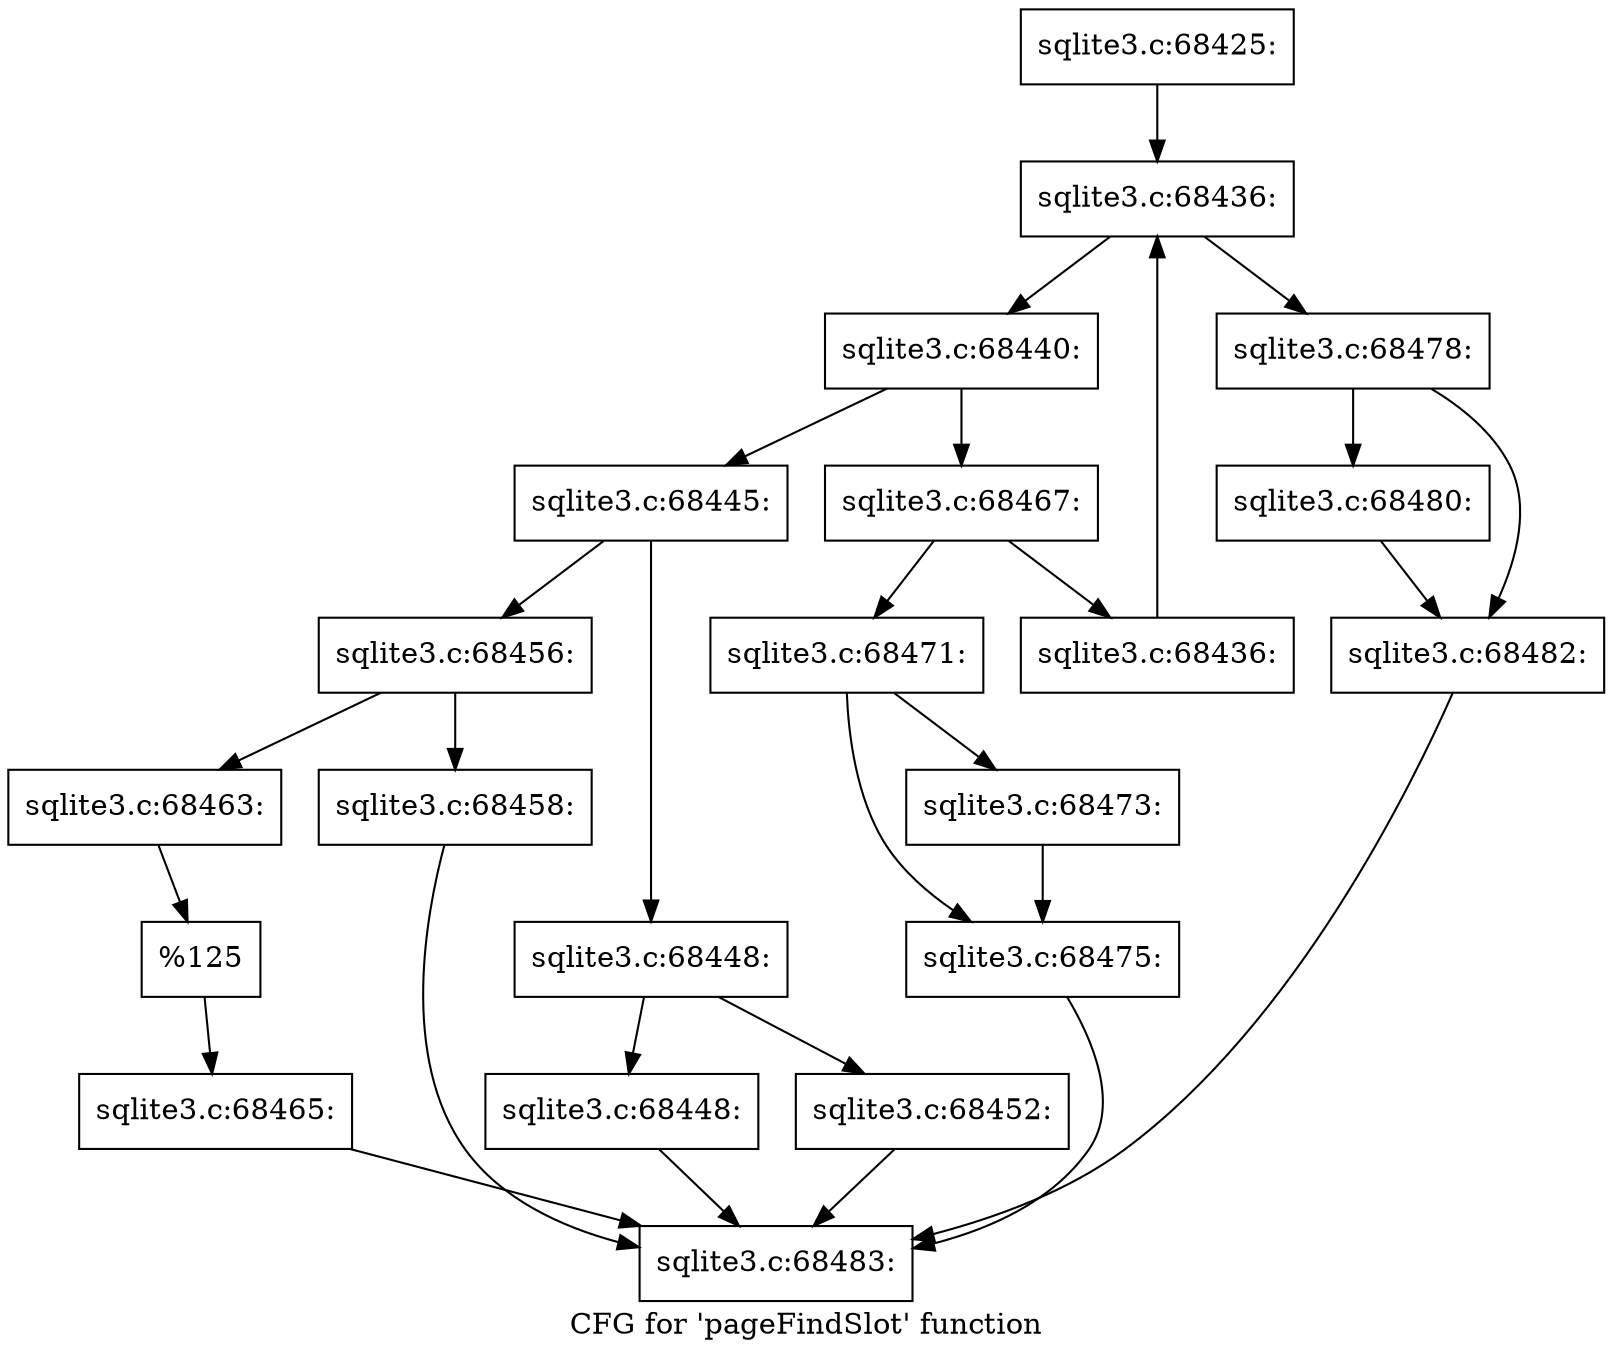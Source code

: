 digraph "CFG for 'pageFindSlot' function" {
	label="CFG for 'pageFindSlot' function";

	Node0x55c0f8159430 [shape=record,label="{sqlite3.c:68425:}"];
	Node0x55c0f8159430 -> Node0x55c0f8168300;
	Node0x55c0f8168300 [shape=record,label="{sqlite3.c:68436:}"];
	Node0x55c0f8168300 -> Node0x55c0f8168720;
	Node0x55c0f8168300 -> Node0x55c0f8168460;
	Node0x55c0f8168720 [shape=record,label="{sqlite3.c:68440:}"];
	Node0x55c0f8168720 -> Node0x55c0f8169340;
	Node0x55c0f8168720 -> Node0x55c0f8169390;
	Node0x55c0f8169340 [shape=record,label="{sqlite3.c:68445:}"];
	Node0x55c0f8169340 -> Node0x55c0f8169a20;
	Node0x55c0f8169340 -> Node0x55c0f8169ac0;
	Node0x55c0f8169a20 [shape=record,label="{sqlite3.c:68448:}"];
	Node0x55c0f8169a20 -> Node0x55c0f8169e60;
	Node0x55c0f8169a20 -> Node0x55c0f8169eb0;
	Node0x55c0f8169e60 [shape=record,label="{sqlite3.c:68448:}"];
	Node0x55c0f8169e60 -> Node0x55c0f81595b0;
	Node0x55c0f8169eb0 [shape=record,label="{sqlite3.c:68452:}"];
	Node0x55c0f8169eb0 -> Node0x55c0f81595b0;
	Node0x55c0f8169ac0 [shape=record,label="{sqlite3.c:68456:}"];
	Node0x55c0f8169ac0 -> Node0x55c0f816b820;
	Node0x55c0f8169ac0 -> Node0x55c0f816b8c0;
	Node0x55c0f816b820 [shape=record,label="{sqlite3.c:68458:}"];
	Node0x55c0f816b820 -> Node0x55c0f81595b0;
	Node0x55c0f816b8c0 [shape=record,label="{sqlite3.c:68463:}"];
	Node0x55c0f816b8c0 -> Node0x55c0f816b870;
	Node0x55c0f816b870 [shape=record,label="{%125}"];
	Node0x55c0f816b870 -> Node0x55c0f8169a70;
	Node0x55c0f8169a70 [shape=record,label="{sqlite3.c:68465:}"];
	Node0x55c0f8169a70 -> Node0x55c0f81595b0;
	Node0x55c0f8169390 [shape=record,label="{sqlite3.c:68467:}"];
	Node0x55c0f8169390 -> Node0x55c0f816df30;
	Node0x55c0f8169390 -> Node0x55c0f816df80;
	Node0x55c0f816df30 [shape=record,label="{sqlite3.c:68471:}"];
	Node0x55c0f816df30 -> Node0x55c0f816e560;
	Node0x55c0f816df30 -> Node0x55c0f816e5b0;
	Node0x55c0f816e560 [shape=record,label="{sqlite3.c:68473:}"];
	Node0x55c0f816e560 -> Node0x55c0f816e5b0;
	Node0x55c0f816e5b0 [shape=record,label="{sqlite3.c:68475:}"];
	Node0x55c0f816e5b0 -> Node0x55c0f81595b0;
	Node0x55c0f816df80 [shape=record,label="{sqlite3.c:68436:}"];
	Node0x55c0f816df80 -> Node0x55c0f8168300;
	Node0x55c0f8168460 [shape=record,label="{sqlite3.c:68478:}"];
	Node0x55c0f8168460 -> Node0x55c0f816efb0;
	Node0x55c0f8168460 -> Node0x55c0f816f000;
	Node0x55c0f816efb0 [shape=record,label="{sqlite3.c:68480:}"];
	Node0x55c0f816efb0 -> Node0x55c0f816f000;
	Node0x55c0f816f000 [shape=record,label="{sqlite3.c:68482:}"];
	Node0x55c0f816f000 -> Node0x55c0f81595b0;
	Node0x55c0f81595b0 [shape=record,label="{sqlite3.c:68483:}"];
}
